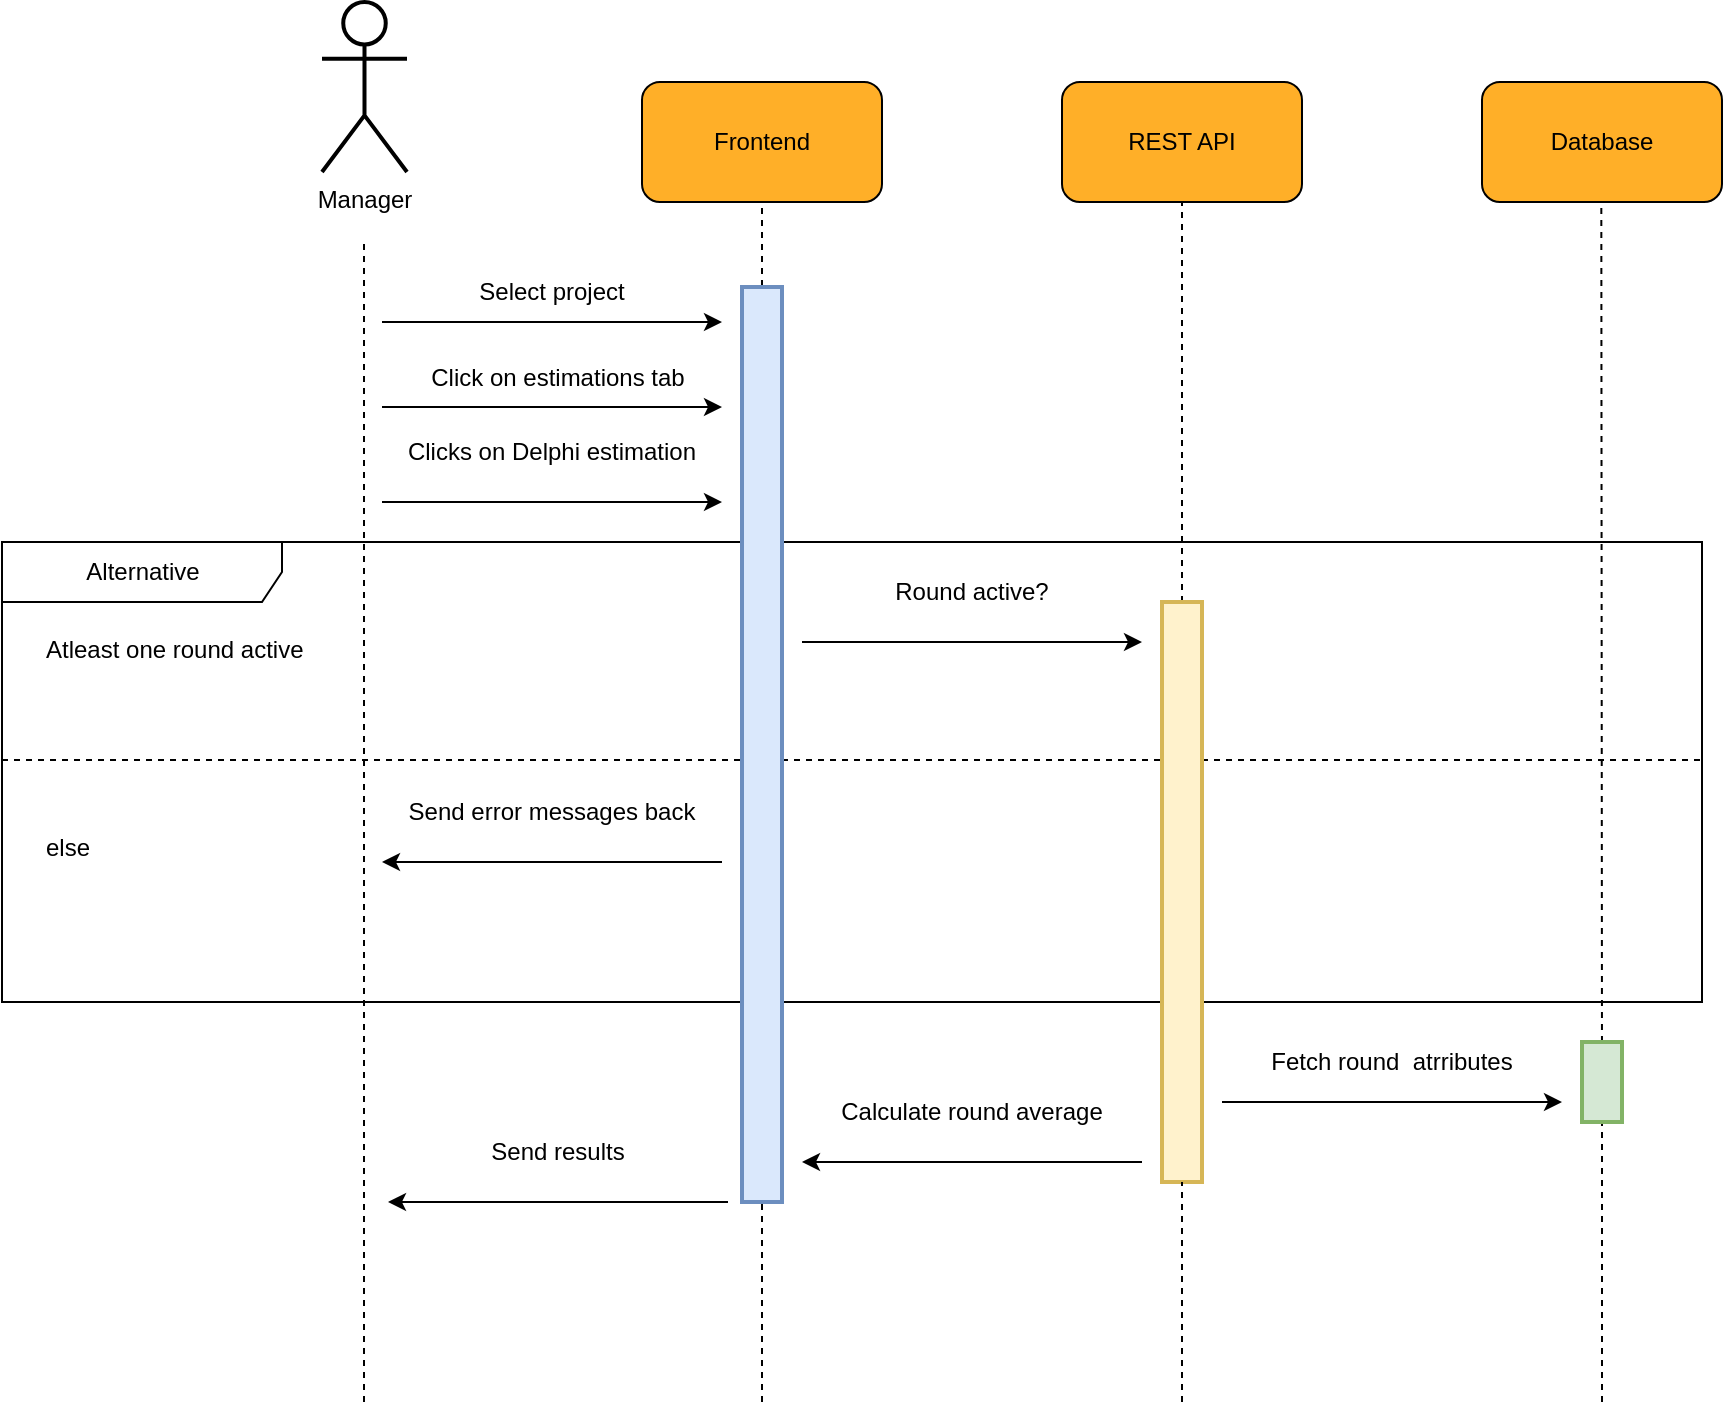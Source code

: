 <mxfile version="16.4.0" type="device"><diagram id="-poLNDlJuLeGHy-iw_Ev" name="Page-1"><mxGraphModel dx="724" dy="296" grid="1" gridSize="10" guides="1" tooltips="1" connect="1" arrows="1" fold="1" page="1" pageScale="1" pageWidth="850" pageHeight="1100" math="0" shadow="0"><root><mxCell id="0"/><mxCell id="1" parent="0"/><mxCell id="V_5gLm5W7ITbFZUJNhMm-1" value="Alternative" style="shape=umlFrame;tabWidth=110;tabHeight=30;tabPosition=left;html=1;boundedLbl=1;labelInHeader=1;width=140;height=30;fillColor=none;fontSize=12;strokeWidth=1;" parent="1" vertex="1"><mxGeometry x="1110" y="1570" width="850" height="230" as="geometry"/></mxCell><mxCell id="V_5gLm5W7ITbFZUJNhMm-2" value="Atleast one round active" style="text;fillColor=none;fontSize=12;" parent="V_5gLm5W7ITbFZUJNhMm-1" vertex="1"><mxGeometry width="100" height="20" relative="1" as="geometry"><mxPoint x="20" y="40" as="offset"/></mxGeometry></mxCell><mxCell id="V_5gLm5W7ITbFZUJNhMm-3" value="else" style="line;strokeWidth=1;dashed=1;labelPosition=center;verticalLabelPosition=bottom;align=left;verticalAlign=top;spacingLeft=20;spacingTop=15;fillColor=none;fontSize=12;" parent="V_5gLm5W7ITbFZUJNhMm-1" vertex="1"><mxGeometry y="93.704" width="850.0" height="30.496" as="geometry"/></mxCell><mxCell id="V_5gLm5W7ITbFZUJNhMm-6" value="" style="group" parent="V_5gLm5W7ITbFZUJNhMm-1" vertex="1" connectable="0"><mxGeometry x="400" y="10" width="170" height="40" as="geometry"/></mxCell><mxCell id="V_5gLm5W7ITbFZUJNhMm-7" value="" style="endArrow=classic;html=1;rounded=0;" parent="V_5gLm5W7ITbFZUJNhMm-6" edge="1"><mxGeometry width="50" height="50" relative="1" as="geometry"><mxPoint y="40" as="sourcePoint"/><mxPoint x="170" y="40" as="targetPoint"/></mxGeometry></mxCell><mxCell id="V_5gLm5W7ITbFZUJNhMm-8" value="Round active?" style="text;html=1;strokeColor=none;fillColor=none;align=center;verticalAlign=middle;whiteSpace=wrap;rounded=0;" parent="V_5gLm5W7ITbFZUJNhMm-6" vertex="1"><mxGeometry x="10" width="150" height="30" as="geometry"/></mxCell><mxCell id="V_5gLm5W7ITbFZUJNhMm-10" value="" style="group" parent="V_5gLm5W7ITbFZUJNhMm-1" vertex="1" connectable="0"><mxGeometry x="190" y="120" width="170" height="40" as="geometry"/></mxCell><mxCell id="V_5gLm5W7ITbFZUJNhMm-11" value="" style="endArrow=classic;html=1;rounded=0;" parent="V_5gLm5W7ITbFZUJNhMm-10" edge="1"><mxGeometry width="50" height="50" relative="1" as="geometry"><mxPoint x="170" y="40" as="sourcePoint"/><mxPoint y="40" as="targetPoint"/></mxGeometry></mxCell><mxCell id="V_5gLm5W7ITbFZUJNhMm-12" value="Send error messages back" style="text;html=1;strokeColor=none;fillColor=none;align=center;verticalAlign=middle;whiteSpace=wrap;rounded=0;" parent="V_5gLm5W7ITbFZUJNhMm-10" vertex="1"><mxGeometry x="10" width="150" height="30" as="geometry"/></mxCell><mxCell id="V_5gLm5W7ITbFZUJNhMm-13" value="" style="group;fontSize=12;" parent="1" vertex="1" connectable="0"><mxGeometry x="1430" y="1340" width="120" height="60" as="geometry"/></mxCell><mxCell id="V_5gLm5W7ITbFZUJNhMm-14" value="" style="rounded=1;whiteSpace=wrap;html=1;fillColor=#FFAF28;fontSize=12;" parent="V_5gLm5W7ITbFZUJNhMm-13" vertex="1"><mxGeometry width="120" height="60" as="geometry"/></mxCell><mxCell id="V_5gLm5W7ITbFZUJNhMm-15" value="&lt;font style=&quot;font-size: 12px;&quot;&gt;Frontend&lt;/font&gt;" style="text;html=1;strokeColor=none;fillColor=none;align=center;verticalAlign=middle;whiteSpace=wrap;rounded=0;fontSize=12;" parent="V_5gLm5W7ITbFZUJNhMm-13" vertex="1"><mxGeometry x="30" y="15" width="60" height="30" as="geometry"/></mxCell><mxCell id="V_5gLm5W7ITbFZUJNhMm-16" value="" style="group;fontSize=12;" parent="1" vertex="1" connectable="0"><mxGeometry x="1640" y="1340" width="120" height="60" as="geometry"/></mxCell><mxCell id="V_5gLm5W7ITbFZUJNhMm-17" value="" style="rounded=1;whiteSpace=wrap;html=1;fillColor=#FFAF28;fontSize=12;" parent="V_5gLm5W7ITbFZUJNhMm-16" vertex="1"><mxGeometry width="120" height="60" as="geometry"/></mxCell><mxCell id="V_5gLm5W7ITbFZUJNhMm-18" value="&lt;font style=&quot;font-size: 12px;&quot;&gt;REST API&lt;/font&gt;" style="text;html=1;strokeColor=none;fillColor=none;align=center;verticalAlign=middle;whiteSpace=wrap;rounded=0;fontSize=12;" parent="V_5gLm5W7ITbFZUJNhMm-16" vertex="1"><mxGeometry x="30" y="15" width="60" height="30" as="geometry"/></mxCell><mxCell id="V_5gLm5W7ITbFZUJNhMm-19" value="" style="endArrow=none;dashed=1;html=1;rounded=0;entryX=0.5;entryY=1;entryDx=0;entryDy=0;jumpSize=6;strokeWidth=1;fontSize=12;" parent="1" target="V_5gLm5W7ITbFZUJNhMm-14" edge="1"><mxGeometry width="50" height="50" relative="1" as="geometry"><mxPoint x="1490" y="2000" as="sourcePoint"/><mxPoint x="1640" y="1320" as="targetPoint"/></mxGeometry></mxCell><mxCell id="V_5gLm5W7ITbFZUJNhMm-20" value="Manager" style="shape=umlActor;verticalLabelPosition=bottom;verticalAlign=top;html=1;outlineConnect=0;rounded=1;strokeWidth=2;fontSize=12;" parent="1" vertex="1"><mxGeometry x="1270" y="1300" width="42.5" height="85" as="geometry"/></mxCell><mxCell id="V_5gLm5W7ITbFZUJNhMm-21" value="" style="endArrow=none;dashed=1;html=1;rounded=0;jumpSize=6;strokeWidth=1;fontSize=12;" parent="1" edge="1"><mxGeometry width="50" height="50" relative="1" as="geometry"><mxPoint x="1291" y="2000" as="sourcePoint"/><mxPoint x="1291" y="1420" as="targetPoint"/></mxGeometry></mxCell><mxCell id="V_5gLm5W7ITbFZUJNhMm-22" value="" style="group;fontSize=12;" parent="1" vertex="1" connectable="0"><mxGeometry x="1850" y="1340" width="120" height="60" as="geometry"/></mxCell><mxCell id="V_5gLm5W7ITbFZUJNhMm-23" value="" style="rounded=1;whiteSpace=wrap;html=1;fillColor=#FFAF28;fontSize=12;" parent="V_5gLm5W7ITbFZUJNhMm-22" vertex="1"><mxGeometry width="120" height="60" as="geometry"/></mxCell><mxCell id="V_5gLm5W7ITbFZUJNhMm-24" value="&lt;font style=&quot;font-size: 12px&quot;&gt;Database&lt;/font&gt;" style="text;html=1;strokeColor=none;fillColor=none;align=center;verticalAlign=middle;whiteSpace=wrap;rounded=0;fontSize=12;" parent="V_5gLm5W7ITbFZUJNhMm-22" vertex="1"><mxGeometry x="30" y="15" width="60" height="30" as="geometry"/></mxCell><mxCell id="V_5gLm5W7ITbFZUJNhMm-25" value="" style="endArrow=none;dashed=1;html=1;rounded=0;jumpSize=6;strokeWidth=1;fontSize=12;startArrow=none;" parent="1" source="V_5gLm5W7ITbFZUJNhMm-9" edge="1"><mxGeometry width="50" height="50" relative="1" as="geometry"><mxPoint x="1909.66" y="1900" as="sourcePoint"/><mxPoint x="1909.66" y="1400" as="targetPoint"/></mxGeometry></mxCell><mxCell id="V_5gLm5W7ITbFZUJNhMm-26" value="" style="endArrow=classic;html=1;rounded=0;" parent="1" edge="1"><mxGeometry width="50" height="50" relative="1" as="geometry"><mxPoint x="1300" y="1460" as="sourcePoint"/><mxPoint x="1470" y="1460" as="targetPoint"/></mxGeometry></mxCell><mxCell id="V_5gLm5W7ITbFZUJNhMm-27" value="Select project" style="text;html=1;strokeColor=none;fillColor=none;align=center;verticalAlign=middle;whiteSpace=wrap;rounded=0;" parent="1" vertex="1"><mxGeometry x="1310" y="1430" width="150" height="30" as="geometry"/></mxCell><mxCell id="V_5gLm5W7ITbFZUJNhMm-28" value="" style="endArrow=classic;html=1;rounded=0;" parent="1" edge="1"><mxGeometry width="50" height="50" relative="1" as="geometry"><mxPoint x="1300" y="1502.5" as="sourcePoint"/><mxPoint x="1470" y="1502.5" as="targetPoint"/></mxGeometry></mxCell><mxCell id="V_5gLm5W7ITbFZUJNhMm-29" value="Click on estimations tab" style="text;html=1;strokeColor=none;fillColor=none;align=center;verticalAlign=middle;whiteSpace=wrap;rounded=0;" parent="1" vertex="1"><mxGeometry x="1312.5" y="1472.5" width="150" height="30" as="geometry"/></mxCell><mxCell id="V_5gLm5W7ITbFZUJNhMm-30" value="" style="rounded=0;whiteSpace=wrap;html=1;fontSize=12;strokeWidth=2;fillColor=#dae8fc;strokeColor=#6c8ebf;" parent="1" vertex="1"><mxGeometry x="1480" y="1442.5" width="20" height="457.5" as="geometry"/></mxCell><mxCell id="V_5gLm5W7ITbFZUJNhMm-31" value="" style="endArrow=none;dashed=1;html=1;rounded=0;jumpSize=6;strokeWidth=1;fontSize=12;startArrow=none;" parent="1" target="V_5gLm5W7ITbFZUJNhMm-9" edge="1"><mxGeometry width="50" height="50" relative="1" as="geometry"><mxPoint x="1910" y="2000" as="sourcePoint"/><mxPoint x="1909.66" y="1400" as="targetPoint"/></mxGeometry></mxCell><mxCell id="V_5gLm5W7ITbFZUJNhMm-32" value="" style="endArrow=classic;html=1;rounded=0;" parent="1" edge="1"><mxGeometry width="50" height="50" relative="1" as="geometry"><mxPoint x="1300" y="1550" as="sourcePoint"/><mxPoint x="1470" y="1550" as="targetPoint"/></mxGeometry></mxCell><mxCell id="V_5gLm5W7ITbFZUJNhMm-33" value="Clicks on Delphi estimation" style="text;html=1;strokeColor=none;fillColor=none;align=center;verticalAlign=middle;whiteSpace=wrap;rounded=0;" parent="1" vertex="1"><mxGeometry x="1310" y="1510" width="150" height="30" as="geometry"/></mxCell><mxCell id="juhwvgEUUQ7kjMz0NIXx-4" value="" style="endArrow=none;dashed=1;html=1;rounded=0;entryX=0.5;entryY=1;entryDx=0;entryDy=0;jumpSize=6;strokeWidth=1;fontSize=12;startArrow=none;" edge="1" parent="1" source="juhwvgEUUQ7kjMz0NIXx-3"><mxGeometry width="50" height="50" relative="1" as="geometry"><mxPoint x="1700" y="2000.0" as="sourcePoint"/><mxPoint x="1700" y="1400" as="targetPoint"/></mxGeometry></mxCell><mxCell id="juhwvgEUUQ7kjMz0NIXx-3" value="" style="rounded=0;whiteSpace=wrap;html=1;fontSize=12;strokeWidth=2;fillColor=#fff2cc;strokeColor=#d6b656;" vertex="1" parent="1"><mxGeometry x="1690" y="1600" width="20" height="290" as="geometry"/></mxCell><mxCell id="juhwvgEUUQ7kjMz0NIXx-5" value="" style="endArrow=none;dashed=1;html=1;rounded=0;entryX=0.5;entryY=1;entryDx=0;entryDy=0;jumpSize=6;strokeWidth=1;fontSize=12;" edge="1" parent="1" target="juhwvgEUUQ7kjMz0NIXx-3"><mxGeometry width="50" height="50" relative="1" as="geometry"><mxPoint x="1700" y="2000.0" as="sourcePoint"/><mxPoint x="1700" y="1400" as="targetPoint"/></mxGeometry></mxCell><mxCell id="V_5gLm5W7ITbFZUJNhMm-9" value="" style="rounded=0;whiteSpace=wrap;html=1;fontSize=12;strokeWidth=2;fillColor=#d5e8d4;strokeColor=#82b366;" parent="1" vertex="1"><mxGeometry x="1900" y="1820" width="20" height="40" as="geometry"/></mxCell><mxCell id="juhwvgEUUQ7kjMz0NIXx-6" value="" style="group" vertex="1" connectable="0" parent="1"><mxGeometry x="1720" y="1810" width="170" height="40" as="geometry"/></mxCell><mxCell id="juhwvgEUUQ7kjMz0NIXx-7" value="" style="endArrow=classic;html=1;rounded=0;" edge="1" parent="juhwvgEUUQ7kjMz0NIXx-6"><mxGeometry width="50" height="50" relative="1" as="geometry"><mxPoint y="40" as="sourcePoint"/><mxPoint x="170" y="40" as="targetPoint"/></mxGeometry></mxCell><mxCell id="juhwvgEUUQ7kjMz0NIXx-8" value="Fetch round&amp;nbsp; atrributes" style="text;html=1;strokeColor=none;fillColor=none;align=center;verticalAlign=middle;whiteSpace=wrap;rounded=0;" vertex="1" parent="juhwvgEUUQ7kjMz0NIXx-6"><mxGeometry x="10" y="5" width="150" height="30" as="geometry"/></mxCell><mxCell id="juhwvgEUUQ7kjMz0NIXx-9" value="" style="group" vertex="1" connectable="0" parent="1"><mxGeometry x="1510" y="1840" width="170" height="40" as="geometry"/></mxCell><mxCell id="juhwvgEUUQ7kjMz0NIXx-10" value="" style="endArrow=classic;html=1;rounded=0;" edge="1" parent="juhwvgEUUQ7kjMz0NIXx-9"><mxGeometry width="50" height="50" relative="1" as="geometry"><mxPoint x="170" y="40" as="sourcePoint"/><mxPoint y="40" as="targetPoint"/></mxGeometry></mxCell><mxCell id="juhwvgEUUQ7kjMz0NIXx-11" value="Calculate round average" style="text;html=1;strokeColor=none;fillColor=none;align=center;verticalAlign=middle;whiteSpace=wrap;rounded=0;" vertex="1" parent="juhwvgEUUQ7kjMz0NIXx-9"><mxGeometry x="10" width="150" height="30" as="geometry"/></mxCell><mxCell id="juhwvgEUUQ7kjMz0NIXx-12" value="" style="group" vertex="1" connectable="0" parent="1"><mxGeometry x="1303" y="1860" width="170" height="40" as="geometry"/></mxCell><mxCell id="juhwvgEUUQ7kjMz0NIXx-13" value="" style="endArrow=classic;html=1;rounded=0;" edge="1" parent="juhwvgEUUQ7kjMz0NIXx-12"><mxGeometry width="50" height="50" relative="1" as="geometry"><mxPoint x="170" y="40" as="sourcePoint"/><mxPoint y="40" as="targetPoint"/></mxGeometry></mxCell><mxCell id="juhwvgEUUQ7kjMz0NIXx-14" value="Send results" style="text;html=1;strokeColor=none;fillColor=none;align=center;verticalAlign=middle;whiteSpace=wrap;rounded=0;" vertex="1" parent="juhwvgEUUQ7kjMz0NIXx-12"><mxGeometry x="10" width="150" height="30" as="geometry"/></mxCell></root></mxGraphModel></diagram></mxfile>